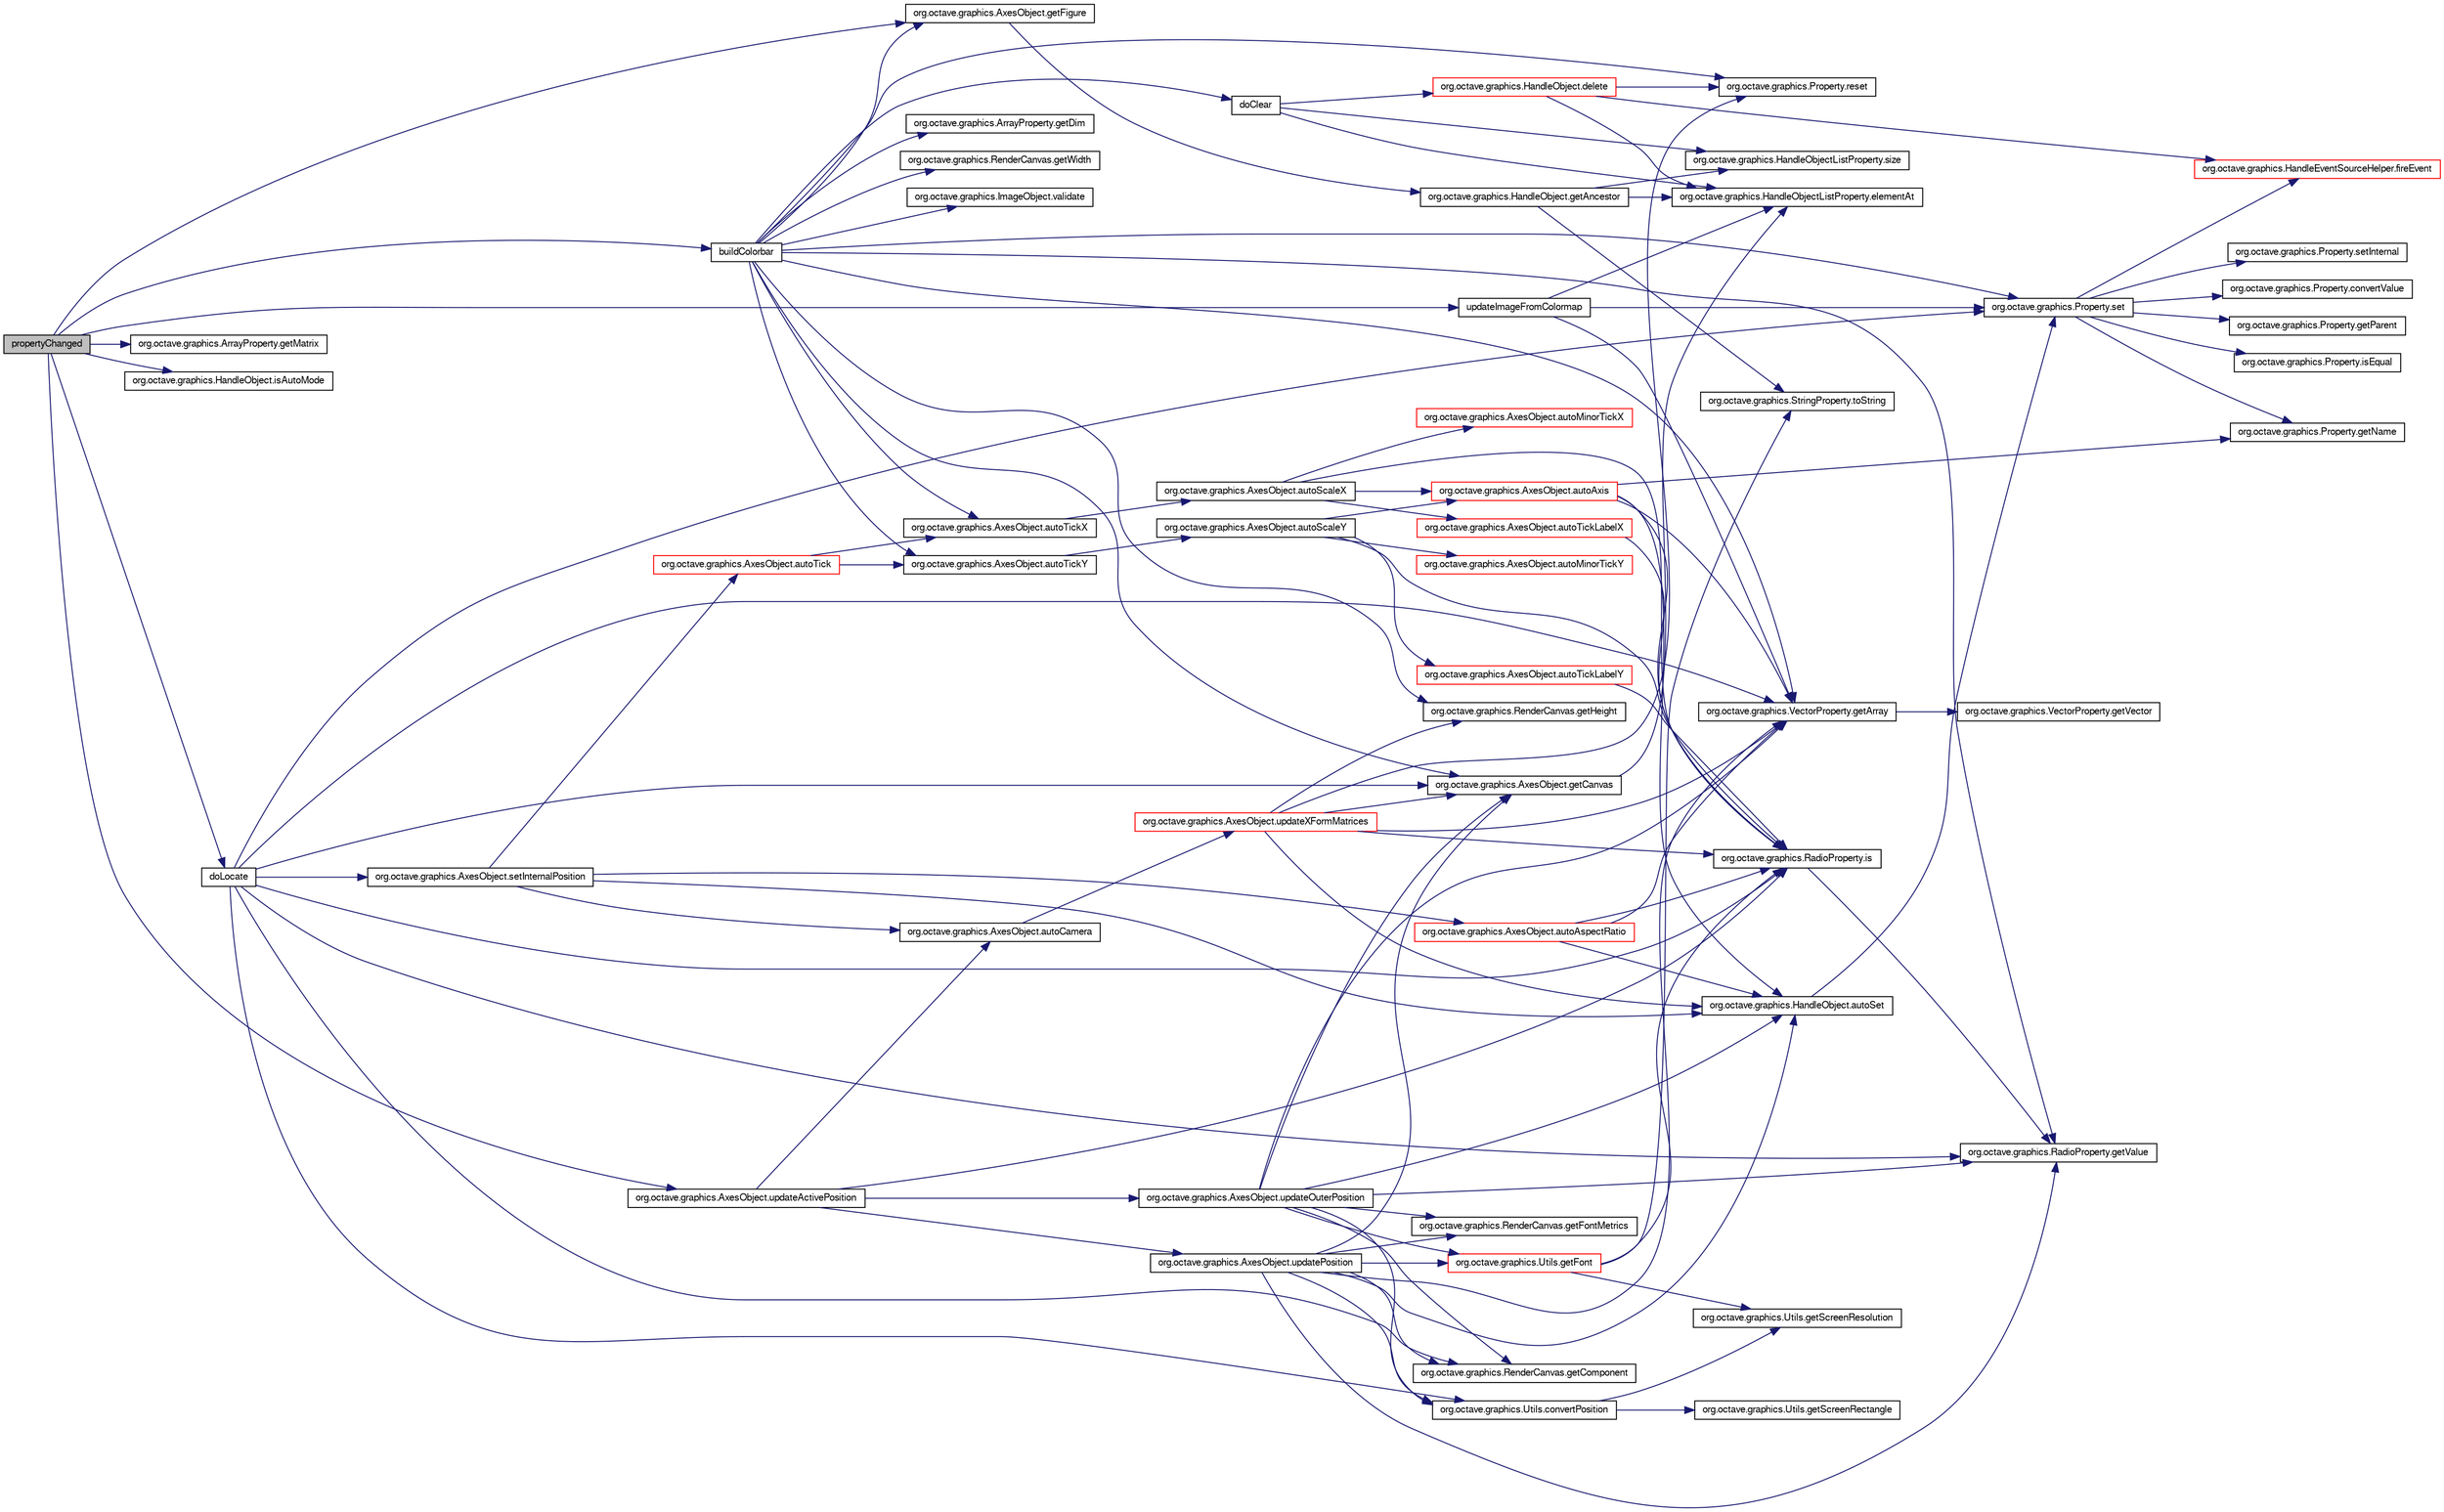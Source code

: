 digraph G
{
  edge [fontname="FreeSans",fontsize="10",labelfontname="FreeSans",labelfontsize="10"];
  node [fontname="FreeSans",fontsize="10",shape=record];
  rankdir="LR";
  Node1 [label="propertyChanged",height=0.2,width=0.4,color="black", fillcolor="grey75", style="filled" fontcolor="black"];
  Node1 -> Node2 [color="midnightblue",fontsize="10",style="solid",fontname="FreeSans"];
  Node2 [label="buildColorbar",height=0.2,width=0.4,color="black", fillcolor="white", style="filled",URL="$classorg_1_1octave_1_1graphics_1_1_colorbar_object.html#ad7c4335dcdafd88406af75b6478f9cba"];
  Node2 -> Node3 [color="midnightblue",fontsize="10",style="solid",fontname="FreeSans"];
  Node3 [label="org.octave.graphics.AxesObject.autoTickX",height=0.2,width=0.4,color="black", fillcolor="white", style="filled",URL="$classorg_1_1octave_1_1graphics_1_1_axes_object.html#a8cd9c3d6bc0fd0e2b06bbb83a685b233"];
  Node3 -> Node4 [color="midnightblue",fontsize="10",style="solid",fontname="FreeSans"];
  Node4 [label="org.octave.graphics.AxesObject.autoScaleX",height=0.2,width=0.4,color="black", fillcolor="white", style="filled",URL="$classorg_1_1octave_1_1graphics_1_1_axes_object.html#a562cd26311bbf4426b608db3053bbc9b"];
  Node4 -> Node5 [color="midnightblue",fontsize="10",style="solid",fontname="FreeSans"];
  Node5 [label="org.octave.graphics.AxesObject.autoAxis",height=0.2,width=0.4,color="red", fillcolor="white", style="filled",URL="$classorg_1_1octave_1_1graphics_1_1_axes_object.html#aa8f75b11e080816b5666a8dd9b7f3bbe"];
  Node5 -> Node6 [color="midnightblue",fontsize="10",style="solid",fontname="FreeSans"];
  Node6 [label="org.octave.graphics.HandleObject.autoSet",height=0.2,width=0.4,color="black", fillcolor="white", style="filled",URL="$classorg_1_1octave_1_1graphics_1_1_handle_object.html#a8d2c5ee6879fc8f2e181270b7ea9e934"];
  Node6 -> Node7 [color="midnightblue",fontsize="10",style="solid",fontname="FreeSans"];
  Node7 [label="org.octave.graphics.Property.set",height=0.2,width=0.4,color="black", fillcolor="white", style="filled",URL="$classorg_1_1octave_1_1graphics_1_1_property.html#afa1a5457d4b402c51eb58b213de1065f"];
  Node7 -> Node8 [color="midnightblue",fontsize="10",style="solid",fontname="FreeSans"];
  Node8 [label="org.octave.graphics.Property.convertValue",height=0.2,width=0.4,color="black", fillcolor="white", style="filled",URL="$classorg_1_1octave_1_1graphics_1_1_property.html#a0cf42e0d902221b9bc1468664b67af61"];
  Node7 -> Node9 [color="midnightblue",fontsize="10",style="solid",fontname="FreeSans"];
  Node9 [label="org.octave.graphics.HandleEventSourceHelper.fireEvent",height=0.2,width=0.4,color="red", fillcolor="white", style="filled",URL="$classorg_1_1octave_1_1graphics_1_1_handle_event_source_helper.html#a5796b678f5ec69c49edfb0433a55fcdd"];
  Node7 -> Node10 [color="midnightblue",fontsize="10",style="solid",fontname="FreeSans"];
  Node10 [label="org.octave.graphics.Property.getName",height=0.2,width=0.4,color="black", fillcolor="white", style="filled",URL="$classorg_1_1octave_1_1graphics_1_1_property.html#a78ee178b6a73658d65ca60da4d1e6683"];
  Node7 -> Node11 [color="midnightblue",fontsize="10",style="solid",fontname="FreeSans"];
  Node11 [label="org.octave.graphics.Property.getParent",height=0.2,width=0.4,color="black", fillcolor="white", style="filled",URL="$classorg_1_1octave_1_1graphics_1_1_property.html#a3a86c86371259e59b09618cc300d8236"];
  Node7 -> Node12 [color="midnightblue",fontsize="10",style="solid",fontname="FreeSans"];
  Node12 [label="org.octave.graphics.Property.isEqual",height=0.2,width=0.4,color="black", fillcolor="white", style="filled",URL="$classorg_1_1octave_1_1graphics_1_1_property.html#a0e57b9692f447d896661e3be6198389d"];
  Node7 -> Node13 [color="midnightblue",fontsize="10",style="solid",fontname="FreeSans"];
  Node13 [label="org.octave.graphics.Property.setInternal",height=0.2,width=0.4,color="black", fillcolor="white", style="filled",URL="$classorg_1_1octave_1_1graphics_1_1_property.html#a571fa56bb076982d2bdb9f6a4e670434"];
  Node5 -> Node14 [color="midnightblue",fontsize="10",style="solid",fontname="FreeSans"];
  Node14 [label="org.octave.graphics.VectorProperty.getArray",height=0.2,width=0.4,color="black", fillcolor="white", style="filled",URL="$classorg_1_1octave_1_1graphics_1_1_vector_property.html#ac9573ab949db7e86c1b0bd502d50e9f1"];
  Node14 -> Node15 [color="midnightblue",fontsize="10",style="solid",fontname="FreeSans"];
  Node15 [label="org.octave.graphics.VectorProperty.getVector",height=0.2,width=0.4,color="black", fillcolor="white", style="filled",URL="$classorg_1_1octave_1_1graphics_1_1_vector_property.html#a4ee8a1258ab4c3158a01e1442835be2a"];
  Node5 -> Node10 [color="midnightblue",fontsize="10",style="solid",fontname="FreeSans"];
  Node5 -> Node16 [color="midnightblue",fontsize="10",style="solid",fontname="FreeSans"];
  Node16 [label="org.octave.graphics.RadioProperty.is",height=0.2,width=0.4,color="black", fillcolor="white", style="filled",URL="$classorg_1_1octave_1_1graphics_1_1_radio_property.html#a6b679eb3fe87358e20dc354d8f0e06b7"];
  Node16 -> Node17 [color="midnightblue",fontsize="10",style="solid",fontname="FreeSans"];
  Node17 [label="org.octave.graphics.RadioProperty.getValue",height=0.2,width=0.4,color="black", fillcolor="white", style="filled",URL="$classorg_1_1octave_1_1graphics_1_1_radio_property.html#a574b29843fb09dff2bf8edd82341f051"];
  Node4 -> Node18 [color="midnightblue",fontsize="10",style="solid",fontname="FreeSans"];
  Node18 [label="org.octave.graphics.AxesObject.autoMinorTickX",height=0.2,width=0.4,color="red", fillcolor="white", style="filled",URL="$classorg_1_1octave_1_1graphics_1_1_axes_object.html#ab2c9c23880dceb92f2152e189b9e49fc"];
  Node4 -> Node19 [color="midnightblue",fontsize="10",style="solid",fontname="FreeSans"];
  Node19 [label="org.octave.graphics.AxesObject.autoTickLabelX",height=0.2,width=0.4,color="red", fillcolor="white", style="filled",URL="$classorg_1_1octave_1_1graphics_1_1_axes_object.html#adca5d669d820eedaa3c12404ee82eeb0"];
  Node19 -> Node16 [color="midnightblue",fontsize="10",style="solid",fontname="FreeSans"];
  Node4 -> Node16 [color="midnightblue",fontsize="10",style="solid",fontname="FreeSans"];
  Node2 -> Node20 [color="midnightblue",fontsize="10",style="solid",fontname="FreeSans"];
  Node20 [label="org.octave.graphics.AxesObject.autoTickY",height=0.2,width=0.4,color="black", fillcolor="white", style="filled",URL="$classorg_1_1octave_1_1graphics_1_1_axes_object.html#a1ad354151e8e1841f7cafe591fb6e281"];
  Node20 -> Node21 [color="midnightblue",fontsize="10",style="solid",fontname="FreeSans"];
  Node21 [label="org.octave.graphics.AxesObject.autoScaleY",height=0.2,width=0.4,color="black", fillcolor="white", style="filled",URL="$classorg_1_1octave_1_1graphics_1_1_axes_object.html#a9efe9980cb24988ab81e39315cd369fa"];
  Node21 -> Node5 [color="midnightblue",fontsize="10",style="solid",fontname="FreeSans"];
  Node21 -> Node22 [color="midnightblue",fontsize="10",style="solid",fontname="FreeSans"];
  Node22 [label="org.octave.graphics.AxesObject.autoMinorTickY",height=0.2,width=0.4,color="red", fillcolor="white", style="filled",URL="$classorg_1_1octave_1_1graphics_1_1_axes_object.html#a7aaf47c7a11efb5be19353d96d0e583d"];
  Node21 -> Node23 [color="midnightblue",fontsize="10",style="solid",fontname="FreeSans"];
  Node23 [label="org.octave.graphics.AxesObject.autoTickLabelY",height=0.2,width=0.4,color="red", fillcolor="white", style="filled",URL="$classorg_1_1octave_1_1graphics_1_1_axes_object.html#abf50e77daaf6b18a42c7148d0281a2f4"];
  Node23 -> Node16 [color="midnightblue",fontsize="10",style="solid",fontname="FreeSans"];
  Node21 -> Node16 [color="midnightblue",fontsize="10",style="solid",fontname="FreeSans"];
  Node2 -> Node24 [color="midnightblue",fontsize="10",style="solid",fontname="FreeSans"];
  Node24 [label="doClear",height=0.2,width=0.4,color="black", fillcolor="white", style="filled",URL="$classorg_1_1octave_1_1graphics_1_1_colorbar_object.html#a780243cb0457b1d59622f628bfbd45ed"];
  Node24 -> Node25 [color="midnightblue",fontsize="10",style="solid",fontname="FreeSans"];
  Node25 [label="org.octave.graphics.HandleObject.delete",height=0.2,width=0.4,color="red", fillcolor="white", style="filled",URL="$classorg_1_1octave_1_1graphics_1_1_handle_object.html#a7a4721d0a51e952c211e9b0fea4d8090"];
  Node25 -> Node26 [color="midnightblue",fontsize="10",style="solid",fontname="FreeSans"];
  Node26 [label="org.octave.graphics.HandleObjectListProperty.elementAt",height=0.2,width=0.4,color="black", fillcolor="white", style="filled",URL="$classorg_1_1octave_1_1graphics_1_1_handle_object_list_property.html#ad4f83b73289f32a66f2d7c611f830616"];
  Node25 -> Node9 [color="midnightblue",fontsize="10",style="solid",fontname="FreeSans"];
  Node25 -> Node27 [color="midnightblue",fontsize="10",style="solid",fontname="FreeSans"];
  Node27 [label="org.octave.graphics.Property.reset",height=0.2,width=0.4,color="black", fillcolor="white", style="filled",URL="$classorg_1_1octave_1_1graphics_1_1_property.html#ab66b5dbada95d5c93af2876420fb49ec"];
  Node24 -> Node26 [color="midnightblue",fontsize="10",style="solid",fontname="FreeSans"];
  Node24 -> Node28 [color="midnightblue",fontsize="10",style="solid",fontname="FreeSans"];
  Node28 [label="org.octave.graphics.HandleObjectListProperty.size",height=0.2,width=0.4,color="black", fillcolor="white", style="filled",URL="$classorg_1_1octave_1_1graphics_1_1_handle_object_list_property.html#af4b57d21919c42d55af03391f91a1c08"];
  Node2 -> Node14 [color="midnightblue",fontsize="10",style="solid",fontname="FreeSans"];
  Node2 -> Node29 [color="midnightblue",fontsize="10",style="solid",fontname="FreeSans"];
  Node29 [label="org.octave.graphics.AxesObject.getCanvas",height=0.2,width=0.4,color="black", fillcolor="white", style="filled",URL="$classorg_1_1octave_1_1graphics_1_1_axes_object.html#a4f7f24e8f6fae612a9184b2c43646641"];
  Node29 -> Node26 [color="midnightblue",fontsize="10",style="solid",fontname="FreeSans"];
  Node2 -> Node30 [color="midnightblue",fontsize="10",style="solid",fontname="FreeSans"];
  Node30 [label="org.octave.graphics.ArrayProperty.getDim",height=0.2,width=0.4,color="black", fillcolor="white", style="filled",URL="$classorg_1_1octave_1_1graphics_1_1_array_property.html#a522d7da6fd970e0d4eef284f95c74354"];
  Node2 -> Node31 [color="midnightblue",fontsize="10",style="solid",fontname="FreeSans"];
  Node31 [label="org.octave.graphics.AxesObject.getFigure",height=0.2,width=0.4,color="black", fillcolor="white", style="filled",URL="$classorg_1_1octave_1_1graphics_1_1_axes_object.html#a8c5862d35f0f2b9d59483f1d211a9181"];
  Node31 -> Node32 [color="midnightblue",fontsize="10",style="solid",fontname="FreeSans"];
  Node32 [label="org.octave.graphics.HandleObject.getAncestor",height=0.2,width=0.4,color="black", fillcolor="white", style="filled",URL="$classorg_1_1octave_1_1graphics_1_1_handle_object.html#a0c4f85701a423d7bbedcde48b5e1b3a2"];
  Node32 -> Node26 [color="midnightblue",fontsize="10",style="solid",fontname="FreeSans"];
  Node32 -> Node28 [color="midnightblue",fontsize="10",style="solid",fontname="FreeSans"];
  Node32 -> Node33 [color="midnightblue",fontsize="10",style="solid",fontname="FreeSans"];
  Node33 [label="org.octave.graphics.StringProperty.toString",height=0.2,width=0.4,color="black", fillcolor="white", style="filled",URL="$classorg_1_1octave_1_1graphics_1_1_string_property.html#ad146fa8579a5f8a876c4688cc5a68520"];
  Node2 -> Node34 [color="midnightblue",fontsize="10",style="solid",fontname="FreeSans"];
  Node34 [label="org.octave.graphics.RenderCanvas.getHeight",height=0.2,width=0.4,color="black", fillcolor="white", style="filled",URL="$interfaceorg_1_1octave_1_1graphics_1_1_render_canvas.html#a07efb2a4e9a982688c8bb3c3f21d1092"];
  Node2 -> Node17 [color="midnightblue",fontsize="10",style="solid",fontname="FreeSans"];
  Node2 -> Node35 [color="midnightblue",fontsize="10",style="solid",fontname="FreeSans"];
  Node35 [label="org.octave.graphics.RenderCanvas.getWidth",height=0.2,width=0.4,color="black", fillcolor="white", style="filled",URL="$interfaceorg_1_1octave_1_1graphics_1_1_render_canvas.html#a67a0997183f24da19b776d96c1052998"];
  Node2 -> Node27 [color="midnightblue",fontsize="10",style="solid",fontname="FreeSans"];
  Node2 -> Node7 [color="midnightblue",fontsize="10",style="solid",fontname="FreeSans"];
  Node2 -> Node36 [color="midnightblue",fontsize="10",style="solid",fontname="FreeSans"];
  Node36 [label="org.octave.graphics.ImageObject.validate",height=0.2,width=0.4,color="black", fillcolor="white", style="filled",URL="$classorg_1_1octave_1_1graphics_1_1_image_object.html#a41d45236c37b75848f4b1667a11fb50e"];
  Node1 -> Node37 [color="midnightblue",fontsize="10",style="solid",fontname="FreeSans"];
  Node37 [label="doLocate",height=0.2,width=0.4,color="black", fillcolor="white", style="filled",URL="$classorg_1_1octave_1_1graphics_1_1_colorbar_object.html#af0ec59e0f5939c1311544166debd60c0"];
  Node37 -> Node38 [color="midnightblue",fontsize="10",style="solid",fontname="FreeSans"];
  Node38 [label="org.octave.graphics.Utils.convertPosition",height=0.2,width=0.4,color="black", fillcolor="white", style="filled",URL="$classorg_1_1octave_1_1graphics_1_1_utils.html#abc92528a969cc7b9b28c0a491e61a7a6"];
  Node38 -> Node39 [color="midnightblue",fontsize="10",style="solid",fontname="FreeSans"];
  Node39 [label="org.octave.graphics.Utils.getScreenRectangle",height=0.2,width=0.4,color="black", fillcolor="white", style="filled",URL="$classorg_1_1octave_1_1graphics_1_1_utils.html#a5dde55be7ef2d050d9cd4694def3b101"];
  Node38 -> Node40 [color="midnightblue",fontsize="10",style="solid",fontname="FreeSans"];
  Node40 [label="org.octave.graphics.Utils.getScreenResolution",height=0.2,width=0.4,color="black", fillcolor="white", style="filled",URL="$classorg_1_1octave_1_1graphics_1_1_utils.html#afb64bea165add980f858fbbb9664ffcd"];
  Node37 -> Node14 [color="midnightblue",fontsize="10",style="solid",fontname="FreeSans"];
  Node37 -> Node29 [color="midnightblue",fontsize="10",style="solid",fontname="FreeSans"];
  Node37 -> Node41 [color="midnightblue",fontsize="10",style="solid",fontname="FreeSans"];
  Node41 [label="org.octave.graphics.RenderCanvas.getComponent",height=0.2,width=0.4,color="black", fillcolor="white", style="filled",URL="$interfaceorg_1_1octave_1_1graphics_1_1_render_canvas.html#a3d16ca3166d8e4af4a7a285efefe3c1f"];
  Node37 -> Node17 [color="midnightblue",fontsize="10",style="solid",fontname="FreeSans"];
  Node37 -> Node16 [color="midnightblue",fontsize="10",style="solid",fontname="FreeSans"];
  Node37 -> Node7 [color="midnightblue",fontsize="10",style="solid",fontname="FreeSans"];
  Node37 -> Node42 [color="midnightblue",fontsize="10",style="solid",fontname="FreeSans"];
  Node42 [label="org.octave.graphics.AxesObject.setInternalPosition",height=0.2,width=0.4,color="black", fillcolor="white", style="filled",URL="$classorg_1_1octave_1_1graphics_1_1_axes_object.html#a7623552654335ed9c42976d9f5c79c02"];
  Node42 -> Node43 [color="midnightblue",fontsize="10",style="solid",fontname="FreeSans"];
  Node43 [label="org.octave.graphics.AxesObject.autoAspectRatio",height=0.2,width=0.4,color="red", fillcolor="white", style="filled",URL="$classorg_1_1octave_1_1graphics_1_1_axes_object.html#a3b96f348814a0162983f78d71d1b38ea"];
  Node43 -> Node6 [color="midnightblue",fontsize="10",style="solid",fontname="FreeSans"];
  Node43 -> Node14 [color="midnightblue",fontsize="10",style="solid",fontname="FreeSans"];
  Node43 -> Node16 [color="midnightblue",fontsize="10",style="solid",fontname="FreeSans"];
  Node42 -> Node44 [color="midnightblue",fontsize="10",style="solid",fontname="FreeSans"];
  Node44 [label="org.octave.graphics.AxesObject.autoCamera",height=0.2,width=0.4,color="black", fillcolor="white", style="filled",URL="$classorg_1_1octave_1_1graphics_1_1_axes_object.html#ad8c380ebccb2c7d98383bc75ad470f38"];
  Node44 -> Node45 [color="midnightblue",fontsize="10",style="solid",fontname="FreeSans"];
  Node45 [label="org.octave.graphics.AxesObject.updateXFormMatrices",height=0.2,width=0.4,color="red", fillcolor="white", style="filled",URL="$classorg_1_1octave_1_1graphics_1_1_axes_object.html#a34754c6f4719a30759b901e99988767d"];
  Node45 -> Node6 [color="midnightblue",fontsize="10",style="solid",fontname="FreeSans"];
  Node45 -> Node14 [color="midnightblue",fontsize="10",style="solid",fontname="FreeSans"];
  Node45 -> Node29 [color="midnightblue",fontsize="10",style="solid",fontname="FreeSans"];
  Node45 -> Node34 [color="midnightblue",fontsize="10",style="solid",fontname="FreeSans"];
  Node45 -> Node16 [color="midnightblue",fontsize="10",style="solid",fontname="FreeSans"];
  Node45 -> Node27 [color="midnightblue",fontsize="10",style="solid",fontname="FreeSans"];
  Node42 -> Node6 [color="midnightblue",fontsize="10",style="solid",fontname="FreeSans"];
  Node42 -> Node46 [color="midnightblue",fontsize="10",style="solid",fontname="FreeSans"];
  Node46 [label="org.octave.graphics.AxesObject.autoTick",height=0.2,width=0.4,color="red", fillcolor="white", style="filled",URL="$classorg_1_1octave_1_1graphics_1_1_axes_object.html#ae678d53e3bb84db6ff9838a811e30aa4"];
  Node46 -> Node3 [color="midnightblue",fontsize="10",style="solid",fontname="FreeSans"];
  Node46 -> Node20 [color="midnightblue",fontsize="10",style="solid",fontname="FreeSans"];
  Node1 -> Node31 [color="midnightblue",fontsize="10",style="solid",fontname="FreeSans"];
  Node1 -> Node47 [color="midnightblue",fontsize="10",style="solid",fontname="FreeSans"];
  Node47 [label="org.octave.graphics.ArrayProperty.getMatrix",height=0.2,width=0.4,color="black", fillcolor="white", style="filled",URL="$classorg_1_1octave_1_1graphics_1_1_array_property.html#a2fdfe9054915585f1e8b7aaf15b7bd52"];
  Node1 -> Node48 [color="midnightblue",fontsize="10",style="solid",fontname="FreeSans"];
  Node48 [label="org.octave.graphics.HandleObject.isAutoMode",height=0.2,width=0.4,color="black", fillcolor="white", style="filled",URL="$classorg_1_1octave_1_1graphics_1_1_handle_object.html#a7f3ce598be64df6ff51746f288be611f"];
  Node1 -> Node49 [color="midnightblue",fontsize="10",style="solid",fontname="FreeSans"];
  Node49 [label="org.octave.graphics.AxesObject.updateActivePosition",height=0.2,width=0.4,color="black", fillcolor="white", style="filled",URL="$classorg_1_1octave_1_1graphics_1_1_axes_object.html#ade2f110d5abeb2807c9a26961bf257a0"];
  Node49 -> Node44 [color="midnightblue",fontsize="10",style="solid",fontname="FreeSans"];
  Node49 -> Node16 [color="midnightblue",fontsize="10",style="solid",fontname="FreeSans"];
  Node49 -> Node50 [color="midnightblue",fontsize="10",style="solid",fontname="FreeSans"];
  Node50 [label="org.octave.graphics.AxesObject.updateOuterPosition",height=0.2,width=0.4,color="black", fillcolor="white", style="filled",URL="$classorg_1_1octave_1_1graphics_1_1_axes_object.html#a8fe0a2459edaa25437c87f836a2ec08b"];
  Node50 -> Node6 [color="midnightblue",fontsize="10",style="solid",fontname="FreeSans"];
  Node50 -> Node38 [color="midnightblue",fontsize="10",style="solid",fontname="FreeSans"];
  Node50 -> Node14 [color="midnightblue",fontsize="10",style="solid",fontname="FreeSans"];
  Node50 -> Node29 [color="midnightblue",fontsize="10",style="solid",fontname="FreeSans"];
  Node50 -> Node41 [color="midnightblue",fontsize="10",style="solid",fontname="FreeSans"];
  Node50 -> Node51 [color="midnightblue",fontsize="10",style="solid",fontname="FreeSans"];
  Node51 [label="org.octave.graphics.Utils.getFont",height=0.2,width=0.4,color="red", fillcolor="white", style="filled",URL="$classorg_1_1octave_1_1graphics_1_1_utils.html#a0580a41ab8c036940e7ad290efcf2763"];
  Node51 -> Node33 [color="midnightblue",fontsize="10",style="solid",fontname="FreeSans"];
  Node51 -> Node16 [color="midnightblue",fontsize="10",style="solid",fontname="FreeSans"];
  Node51 -> Node40 [color="midnightblue",fontsize="10",style="solid",fontname="FreeSans"];
  Node50 -> Node52 [color="midnightblue",fontsize="10",style="solid",fontname="FreeSans"];
  Node52 [label="org.octave.graphics.RenderCanvas.getFontMetrics",height=0.2,width=0.4,color="black", fillcolor="white", style="filled",URL="$interfaceorg_1_1octave_1_1graphics_1_1_render_canvas.html#ab9ef3aa572da248f604d696be42258d3"];
  Node50 -> Node17 [color="midnightblue",fontsize="10",style="solid",fontname="FreeSans"];
  Node49 -> Node53 [color="midnightblue",fontsize="10",style="solid",fontname="FreeSans"];
  Node53 [label="org.octave.graphics.AxesObject.updatePosition",height=0.2,width=0.4,color="black", fillcolor="white", style="filled",URL="$classorg_1_1octave_1_1graphics_1_1_axes_object.html#a37af0b3ac5daed8222a09ab966e57867"];
  Node53 -> Node6 [color="midnightblue",fontsize="10",style="solid",fontname="FreeSans"];
  Node53 -> Node38 [color="midnightblue",fontsize="10",style="solid",fontname="FreeSans"];
  Node53 -> Node14 [color="midnightblue",fontsize="10",style="solid",fontname="FreeSans"];
  Node53 -> Node29 [color="midnightblue",fontsize="10",style="solid",fontname="FreeSans"];
  Node53 -> Node41 [color="midnightblue",fontsize="10",style="solid",fontname="FreeSans"];
  Node53 -> Node51 [color="midnightblue",fontsize="10",style="solid",fontname="FreeSans"];
  Node53 -> Node52 [color="midnightblue",fontsize="10",style="solid",fontname="FreeSans"];
  Node53 -> Node17 [color="midnightblue",fontsize="10",style="solid",fontname="FreeSans"];
  Node1 -> Node54 [color="midnightblue",fontsize="10",style="solid",fontname="FreeSans"];
  Node54 [label="updateImageFromColormap",height=0.2,width=0.4,color="black", fillcolor="white", style="filled",URL="$classorg_1_1octave_1_1graphics_1_1_colorbar_object.html#a4b3e7bf033c85b1c0ee0c60c554f6029"];
  Node54 -> Node26 [color="midnightblue",fontsize="10",style="solid",fontname="FreeSans"];
  Node54 -> Node14 [color="midnightblue",fontsize="10",style="solid",fontname="FreeSans"];
  Node54 -> Node7 [color="midnightblue",fontsize="10",style="solid",fontname="FreeSans"];
}
